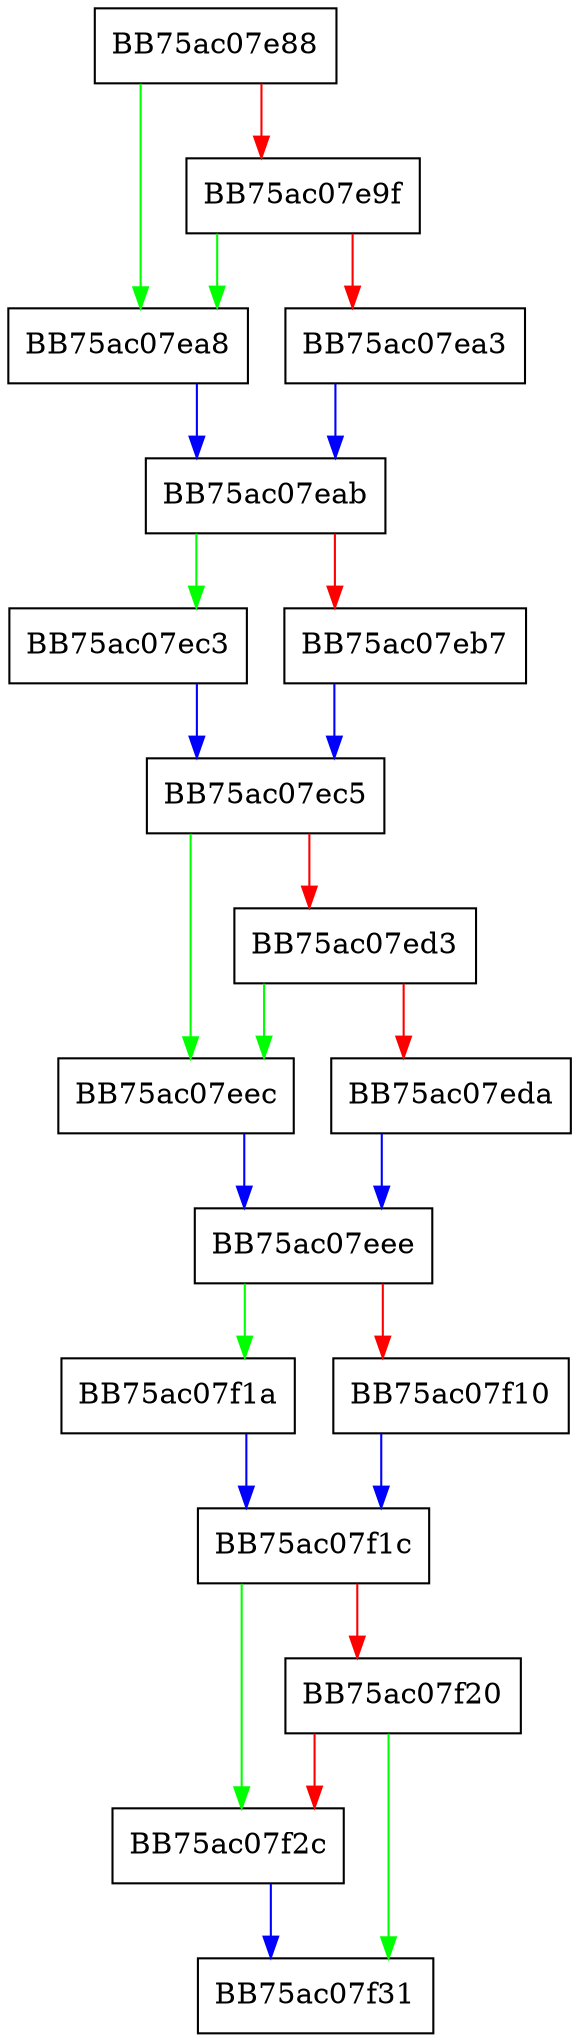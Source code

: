 digraph ZSTD_sizeof_matchState {
  node [shape="box"];
  graph [splines=ortho];
  BB75ac07e88 -> BB75ac07ea8 [color="green"];
  BB75ac07e88 -> BB75ac07e9f [color="red"];
  BB75ac07e9f -> BB75ac07ea8 [color="green"];
  BB75ac07e9f -> BB75ac07ea3 [color="red"];
  BB75ac07ea3 -> BB75ac07eab [color="blue"];
  BB75ac07ea8 -> BB75ac07eab [color="blue"];
  BB75ac07eab -> BB75ac07ec3 [color="green"];
  BB75ac07eab -> BB75ac07eb7 [color="red"];
  BB75ac07eb7 -> BB75ac07ec5 [color="blue"];
  BB75ac07ec3 -> BB75ac07ec5 [color="blue"];
  BB75ac07ec5 -> BB75ac07eec [color="green"];
  BB75ac07ec5 -> BB75ac07ed3 [color="red"];
  BB75ac07ed3 -> BB75ac07eec [color="green"];
  BB75ac07ed3 -> BB75ac07eda [color="red"];
  BB75ac07eda -> BB75ac07eee [color="blue"];
  BB75ac07eec -> BB75ac07eee [color="blue"];
  BB75ac07eee -> BB75ac07f1a [color="green"];
  BB75ac07eee -> BB75ac07f10 [color="red"];
  BB75ac07f10 -> BB75ac07f1c [color="blue"];
  BB75ac07f1a -> BB75ac07f1c [color="blue"];
  BB75ac07f1c -> BB75ac07f2c [color="green"];
  BB75ac07f1c -> BB75ac07f20 [color="red"];
  BB75ac07f20 -> BB75ac07f31 [color="green"];
  BB75ac07f20 -> BB75ac07f2c [color="red"];
  BB75ac07f2c -> BB75ac07f31 [color="blue"];
}